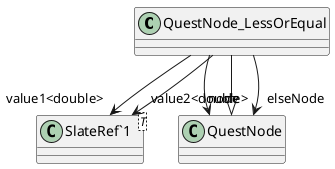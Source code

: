 @startuml
class QuestNode_LessOrEqual {
}
class "SlateRef`1"<T> {
}
QuestNode <|-- QuestNode_LessOrEqual
QuestNode_LessOrEqual --> "value1<double>" "SlateRef`1"
QuestNode_LessOrEqual --> "value2<double>" "SlateRef`1"
QuestNode_LessOrEqual --> "node" QuestNode
QuestNode_LessOrEqual --> "elseNode" QuestNode
@enduml
